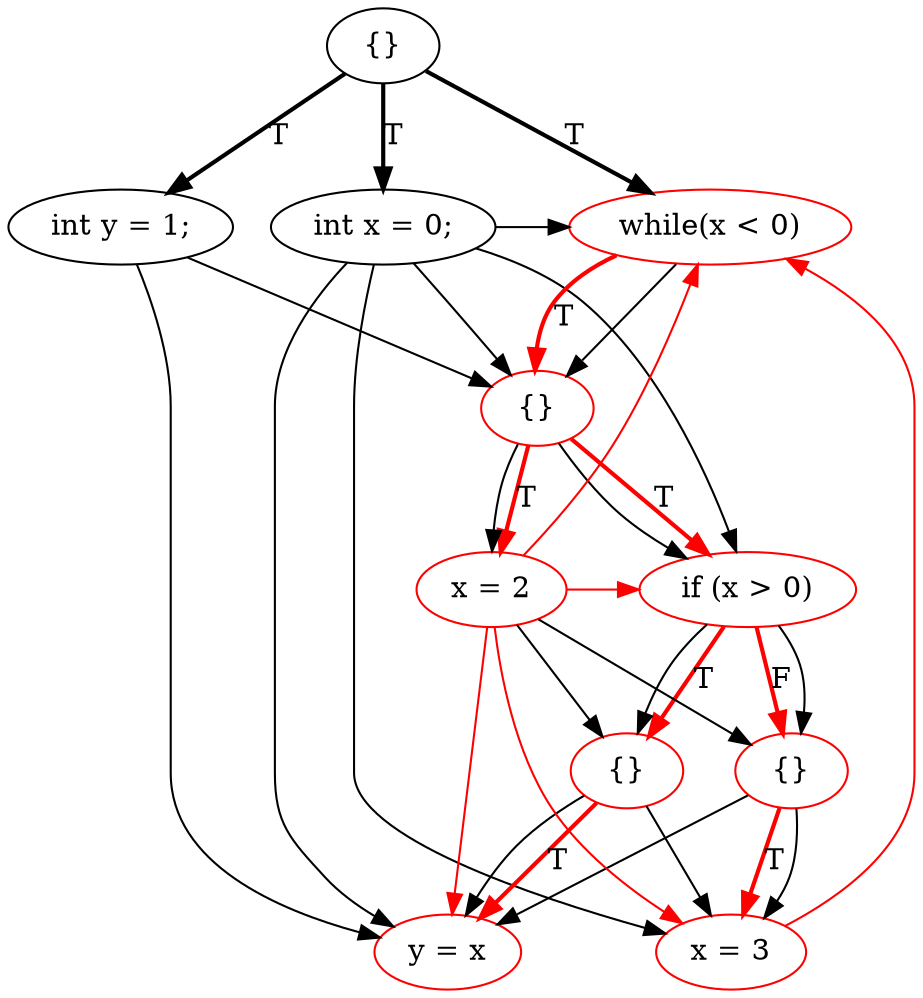 digraph {
rankdir=TD;
0[label="{}"]; 
0 -> 1[label="T",style=bold];
1[label="int x = 0;"];
1 -> 3;
1 -> 4;
1 -> 5;
1 -> 7;
0 -> 2[label="T",style=bold];
2[label="int y = 1;"];
2 -> 4;
0 -> 3[label="T",style=bold];
3[label="while(x < 0)",color=red]; 
3 -> 10[label="T",style=bold,color=red];
10[label="{}",color=red]; 
10 -> 7[label="T",style=bold,color=red];
7[label="if (x > 0)",color=red]; 
7 -> 8[label="T",style=bold,color=red];
8[label="{}",color=red]; 
8 -> 4[label="T",style=bold,color=red];
4[label="y = x",color=red];
7 -> 9[label="F",style=bold,color=red];
9[label="{}",color=red]; 
9 -> 5[label="T",style=bold,color=red];
5[label="x = 3",color=red];
5 -> 3[color=red];
10 -> 6[label="T",style=bold,color=red];
6[label="x = 2",color=red];
6 -> 3[color=red];
6 -> 4[color=red];
6 -> 5[color=red];
6 -> 7[color=red];
{ rank=same 1 2 3 } -> { rank=same 10 } -> { rank=same 7 6 } -> { rank=same 8 9 } -> { rank=same 4 5 }
}